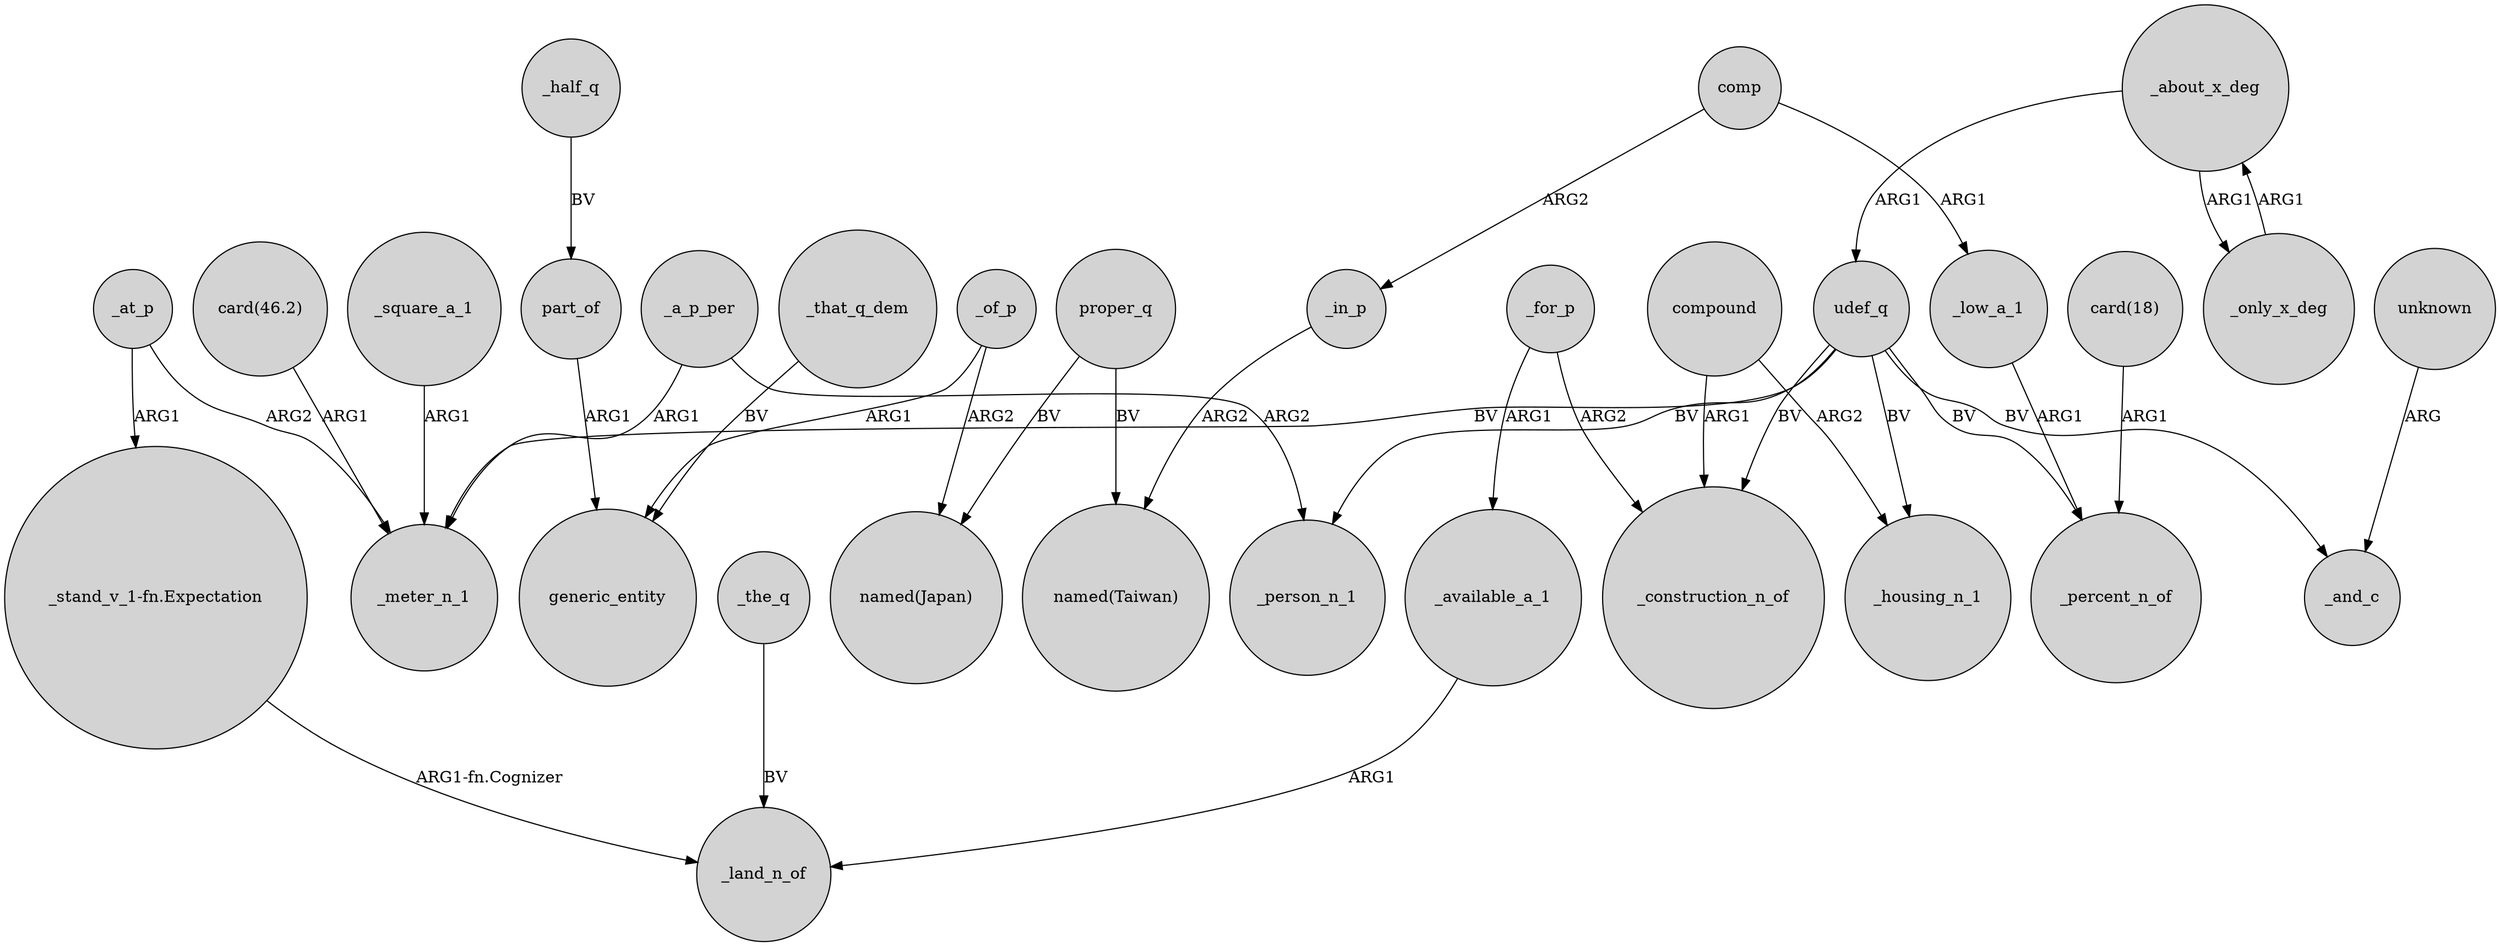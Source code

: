 digraph {
	node [shape=circle style=filled]
	_a_p_per -> _meter_n_1 [label=ARG1]
	proper_q -> "named(Taiwan)" [label=BV]
	_for_p -> _construction_n_of [label=ARG2]
	_the_q -> _land_n_of [label=BV]
	_of_p -> "named(Japan)" [label=ARG2]
	_square_a_1 -> _meter_n_1 [label=ARG1]
	comp -> _low_a_1 [label=ARG1]
	compound -> _housing_n_1 [label=ARG2]
	"card(18)" -> _percent_n_of [label=ARG1]
	_in_p -> "named(Taiwan)" [label=ARG2]
	_at_p -> "_stand_v_1-fn.Expectation" [label=ARG1]
	_of_p -> generic_entity [label=ARG1]
	udef_q -> _and_c [label=BV]
	unknown -> _and_c [label=ARG]
	_about_x_deg -> udef_q [label=ARG1]
	_for_p -> _available_a_1 [label=ARG1]
	_at_p -> _meter_n_1 [label=ARG2]
	comp -> _in_p [label=ARG2]
	_half_q -> part_of [label=BV]
	udef_q -> _percent_n_of [label=BV]
	_available_a_1 -> _land_n_of [label=ARG1]
	proper_q -> "named(Japan)" [label=BV]
	udef_q -> _meter_n_1 [label=BV]
	"_stand_v_1-fn.Expectation" -> _land_n_of [label="ARG1-fn.Cognizer"]
	_a_p_per -> _person_n_1 [label=ARG2]
	"card(46.2)" -> _meter_n_1 [label=ARG1]
	compound -> _construction_n_of [label=ARG1]
	udef_q -> _person_n_1 [label=BV]
	udef_q -> _construction_n_of [label=BV]
	part_of -> generic_entity [label=ARG1]
	_that_q_dem -> generic_entity [label=BV]
	_about_x_deg -> _only_x_deg [label=ARG1]
	_only_x_deg -> _about_x_deg [label=ARG1]
	_low_a_1 -> _percent_n_of [label=ARG1]
	udef_q -> _housing_n_1 [label=BV]
}
